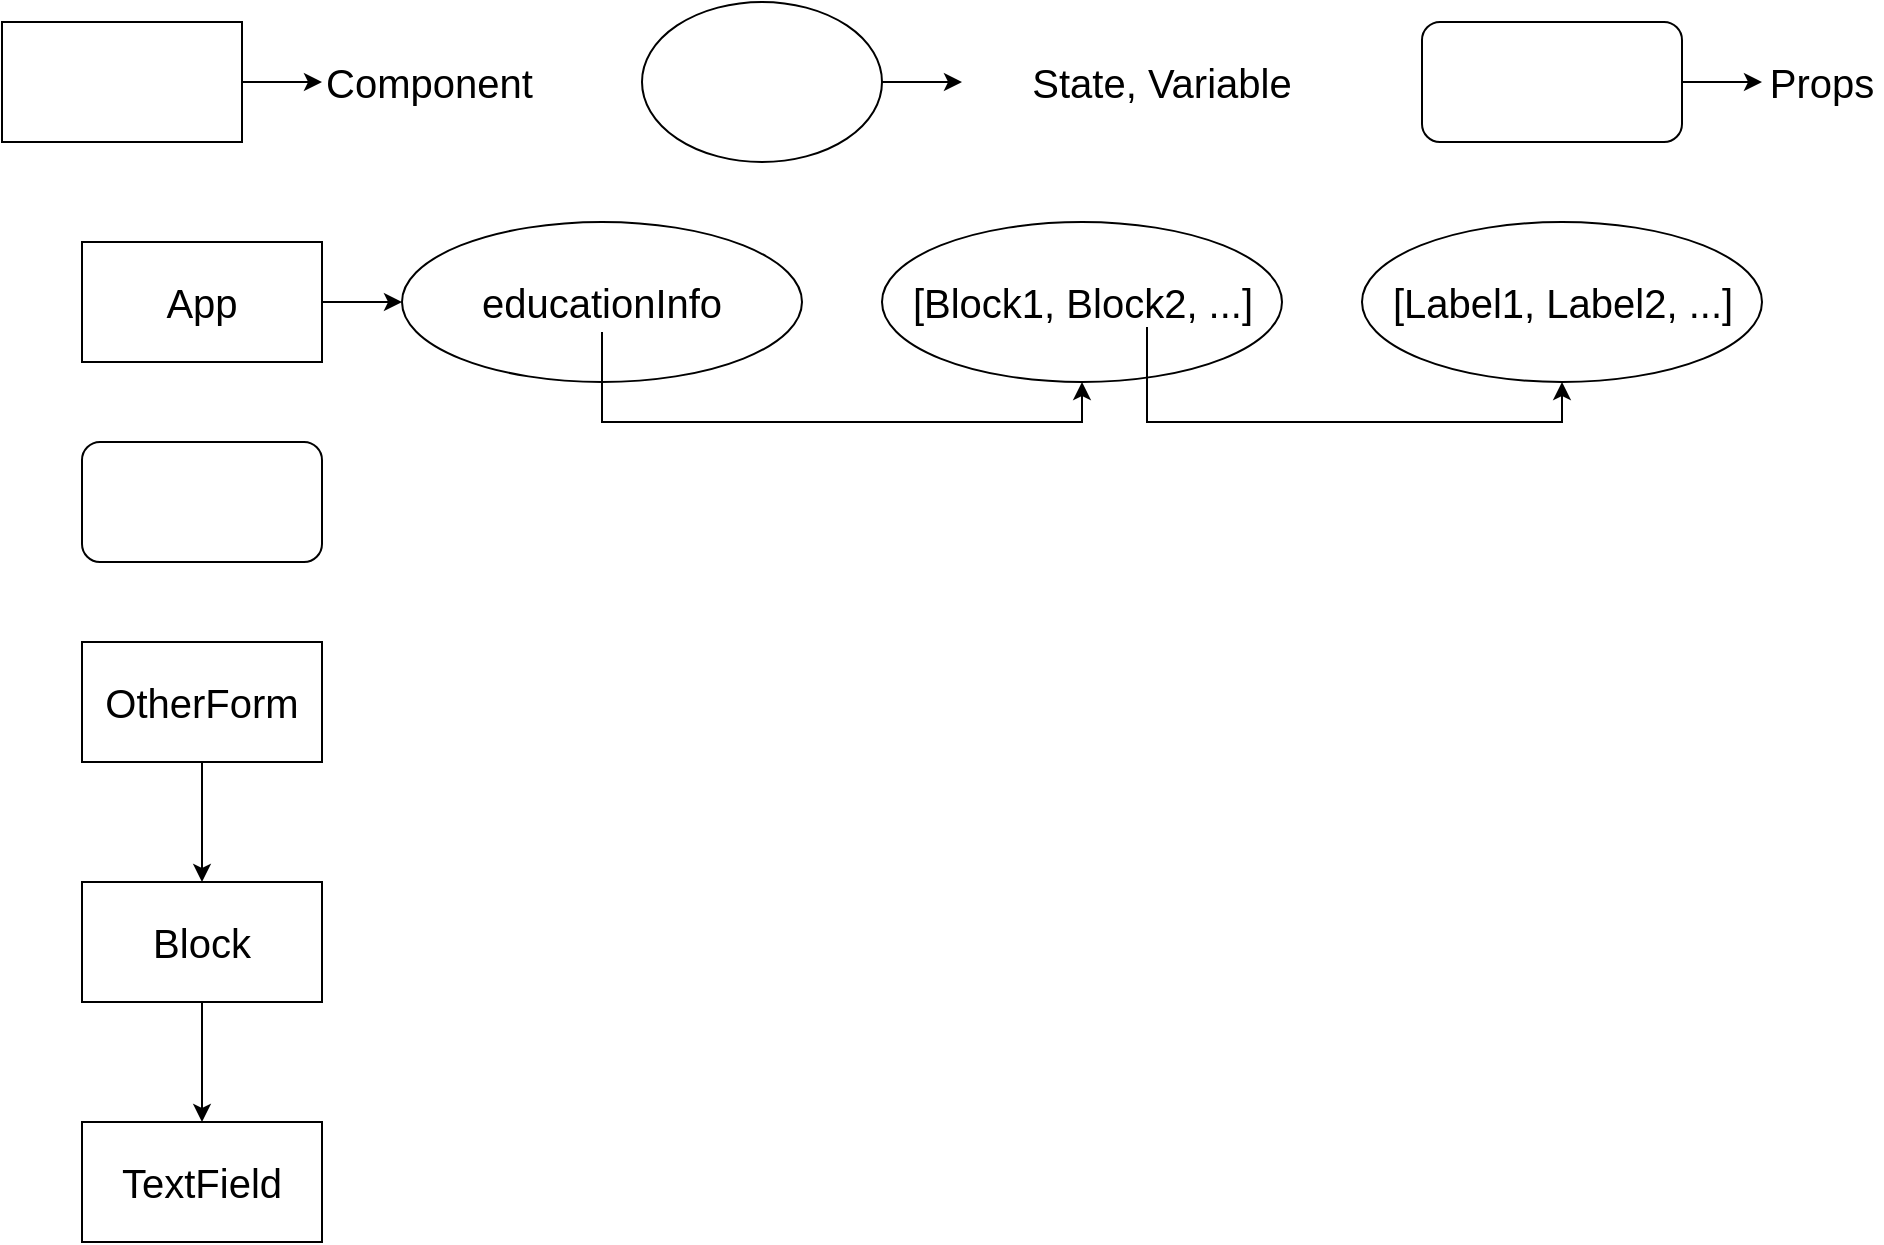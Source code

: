 <mxfile version="16.2.2" type="device"><diagram id="qfUEF_m1Qgr5sAK628wE" name="Page-1"><mxGraphModel dx="1422" dy="723" grid="1" gridSize="10" guides="1" tooltips="1" connect="1" arrows="1" fold="1" page="1" pageScale="1" pageWidth="850" pageHeight="1100" math="0" shadow="0"><root><mxCell id="0"/><mxCell id="1" parent="0"/><mxCell id="E-uitZKRz8GY3slOv_gx-10" style="edgeStyle=orthogonalEdgeStyle;rounded=0;orthogonalLoop=1;jettySize=auto;html=1;entryX=0;entryY=0.5;entryDx=0;entryDy=0;fontSize=20;" edge="1" parent="1" source="E-uitZKRz8GY3slOv_gx-1" target="E-uitZKRz8GY3slOv_gx-9"><mxGeometry relative="1" as="geometry"/></mxCell><mxCell id="E-uitZKRz8GY3slOv_gx-1" value="&lt;font style=&quot;font-size: 20px&quot;&gt;App&lt;/font&gt;" style="rounded=0;whiteSpace=wrap;html=1;" vertex="1" parent="1"><mxGeometry x="40" y="120" width="120" height="60" as="geometry"/></mxCell><mxCell id="E-uitZKRz8GY3slOv_gx-6" style="edgeStyle=orthogonalEdgeStyle;rounded=0;orthogonalLoop=1;jettySize=auto;html=1;entryX=0.5;entryY=0;entryDx=0;entryDy=0;fontSize=20;" edge="1" parent="1" source="E-uitZKRz8GY3slOv_gx-2" target="E-uitZKRz8GY3slOv_gx-3"><mxGeometry relative="1" as="geometry"/></mxCell><mxCell id="E-uitZKRz8GY3slOv_gx-2" value="&lt;font style=&quot;font-size: 20px&quot;&gt;OtherForm&lt;/font&gt;" style="rounded=0;whiteSpace=wrap;html=1;" vertex="1" parent="1"><mxGeometry x="40" y="320" width="120" height="60" as="geometry"/></mxCell><mxCell id="E-uitZKRz8GY3slOv_gx-7" style="edgeStyle=orthogonalEdgeStyle;rounded=0;orthogonalLoop=1;jettySize=auto;html=1;fontSize=20;" edge="1" parent="1" source="E-uitZKRz8GY3slOv_gx-3" target="E-uitZKRz8GY3slOv_gx-4"><mxGeometry relative="1" as="geometry"/></mxCell><mxCell id="E-uitZKRz8GY3slOv_gx-3" value="&lt;font style=&quot;font-size: 20px&quot;&gt;Block&lt;/font&gt;" style="rounded=0;whiteSpace=wrap;html=1;" vertex="1" parent="1"><mxGeometry x="40" y="440" width="120" height="60" as="geometry"/></mxCell><mxCell id="E-uitZKRz8GY3slOv_gx-4" value="&lt;font style=&quot;font-size: 20px&quot;&gt;TextField&lt;/font&gt;" style="rounded=0;whiteSpace=wrap;html=1;" vertex="1" parent="1"><mxGeometry x="40" y="560" width="120" height="60" as="geometry"/></mxCell><mxCell id="E-uitZKRz8GY3slOv_gx-9" value="" style="ellipse;whiteSpace=wrap;html=1;fontSize=20;" vertex="1" parent="1"><mxGeometry x="200" y="110" width="200" height="80" as="geometry"/></mxCell><mxCell id="E-uitZKRz8GY3slOv_gx-14" style="edgeStyle=orthogonalEdgeStyle;rounded=0;orthogonalLoop=1;jettySize=auto;html=1;entryX=0;entryY=0.5;entryDx=0;entryDy=0;fontSize=20;" edge="1" parent="1" source="E-uitZKRz8GY3slOv_gx-11" target="E-uitZKRz8GY3slOv_gx-13"><mxGeometry relative="1" as="geometry"/></mxCell><mxCell id="E-uitZKRz8GY3slOv_gx-11" value="" style="rounded=0;whiteSpace=wrap;html=1;fontSize=20;" vertex="1" parent="1"><mxGeometry y="10" width="120" height="60" as="geometry"/></mxCell><mxCell id="E-uitZKRz8GY3slOv_gx-13" value="Component" style="text;html=1;strokeColor=none;fillColor=none;align=left;verticalAlign=middle;whiteSpace=wrap;rounded=0;fontSize=20;" vertex="1" parent="1"><mxGeometry x="160" y="25" width="60" height="30" as="geometry"/></mxCell><mxCell id="E-uitZKRz8GY3slOv_gx-17" style="edgeStyle=orthogonalEdgeStyle;rounded=0;orthogonalLoop=1;jettySize=auto;html=1;fontSize=20;" edge="1" parent="1" source="E-uitZKRz8GY3slOv_gx-15" target="E-uitZKRz8GY3slOv_gx-16"><mxGeometry relative="1" as="geometry"/></mxCell><mxCell id="E-uitZKRz8GY3slOv_gx-15" value="" style="ellipse;whiteSpace=wrap;html=1;fontSize=20;" vertex="1" parent="1"><mxGeometry x="320" width="120" height="80" as="geometry"/></mxCell><mxCell id="E-uitZKRz8GY3slOv_gx-16" value="State, Variable" style="text;html=1;strokeColor=none;fillColor=none;align=center;verticalAlign=middle;whiteSpace=wrap;rounded=0;fontSize=20;" vertex="1" parent="1"><mxGeometry x="480" y="25" width="200" height="30" as="geometry"/></mxCell><mxCell id="E-uitZKRz8GY3slOv_gx-30" style="edgeStyle=orthogonalEdgeStyle;rounded=0;orthogonalLoop=1;jettySize=auto;html=1;entryX=0.5;entryY=1;entryDx=0;entryDy=0;fontSize=20;" edge="1" parent="1" source="E-uitZKRz8GY3slOv_gx-22" target="E-uitZKRz8GY3slOv_gx-23"><mxGeometry relative="1" as="geometry"><Array as="points"><mxPoint x="300" y="210"/><mxPoint x="540" y="210"/></Array></mxGeometry></mxCell><mxCell id="E-uitZKRz8GY3slOv_gx-22" value="educationInfo" style="text;html=1;strokeColor=none;fillColor=none;align=center;verticalAlign=middle;whiteSpace=wrap;rounded=0;fontSize=20;" vertex="1" parent="1"><mxGeometry x="270" y="135" width="60" height="30" as="geometry"/></mxCell><mxCell id="E-uitZKRz8GY3slOv_gx-23" value="" style="ellipse;whiteSpace=wrap;html=1;fontSize=20;" vertex="1" parent="1"><mxGeometry x="440" y="110" width="200" height="80" as="geometry"/></mxCell><mxCell id="E-uitZKRz8GY3slOv_gx-28" style="edgeStyle=orthogonalEdgeStyle;rounded=0;orthogonalLoop=1;jettySize=auto;html=1;exitX=1;exitY=1;exitDx=0;exitDy=0;entryX=0.5;entryY=1;entryDx=0;entryDy=0;fontSize=20;" edge="1" parent="1" source="E-uitZKRz8GY3slOv_gx-26" target="E-uitZKRz8GY3slOv_gx-27"><mxGeometry relative="1" as="geometry"><Array as="points"><mxPoint x="573" y="210"/><mxPoint x="780" y="210"/></Array></mxGeometry></mxCell><mxCell id="E-uitZKRz8GY3slOv_gx-26" value="[Block1, Block2, ...]" style="text;html=1;strokeColor=none;fillColor=none;align=center;verticalAlign=middle;rounded=0;fontSize=20;" vertex="1" parent="1"><mxGeometry x="507.5" y="137.5" width="65" height="25" as="geometry"/></mxCell><mxCell id="E-uitZKRz8GY3slOv_gx-27" value="" style="ellipse;whiteSpace=wrap;html=1;fontSize=20;" vertex="1" parent="1"><mxGeometry x="680" y="110" width="200" height="80" as="geometry"/></mxCell><mxCell id="E-uitZKRz8GY3slOv_gx-29" value="[Label1, Label2, ...]" style="text;html=1;strokeColor=none;fillColor=none;align=center;verticalAlign=middle;rounded=0;fontSize=20;" vertex="1" parent="1"><mxGeometry x="747.5" y="137.5" width="65" height="25" as="geometry"/></mxCell><mxCell id="E-uitZKRz8GY3slOv_gx-33" style="edgeStyle=orthogonalEdgeStyle;rounded=0;orthogonalLoop=1;jettySize=auto;html=1;entryX=0;entryY=0.5;entryDx=0;entryDy=0;fontSize=20;" edge="1" parent="1" source="E-uitZKRz8GY3slOv_gx-31" target="E-uitZKRz8GY3slOv_gx-32"><mxGeometry relative="1" as="geometry"/></mxCell><mxCell id="E-uitZKRz8GY3slOv_gx-31" value="" style="rounded=1;whiteSpace=wrap;html=1;fontSize=20;" vertex="1" parent="1"><mxGeometry x="710" y="10" width="130" height="60" as="geometry"/></mxCell><mxCell id="E-uitZKRz8GY3slOv_gx-32" value="Props" style="text;html=1;strokeColor=none;fillColor=none;align=center;verticalAlign=middle;whiteSpace=wrap;rounded=0;fontSize=20;" vertex="1" parent="1"><mxGeometry x="880" y="25" width="60" height="30" as="geometry"/></mxCell><mxCell id="E-uitZKRz8GY3slOv_gx-36" value="" style="rounded=1;whiteSpace=wrap;html=1;fontSize=20;" vertex="1" parent="1"><mxGeometry x="40" y="220" width="120" height="60" as="geometry"/></mxCell></root></mxGraphModel></diagram></mxfile>